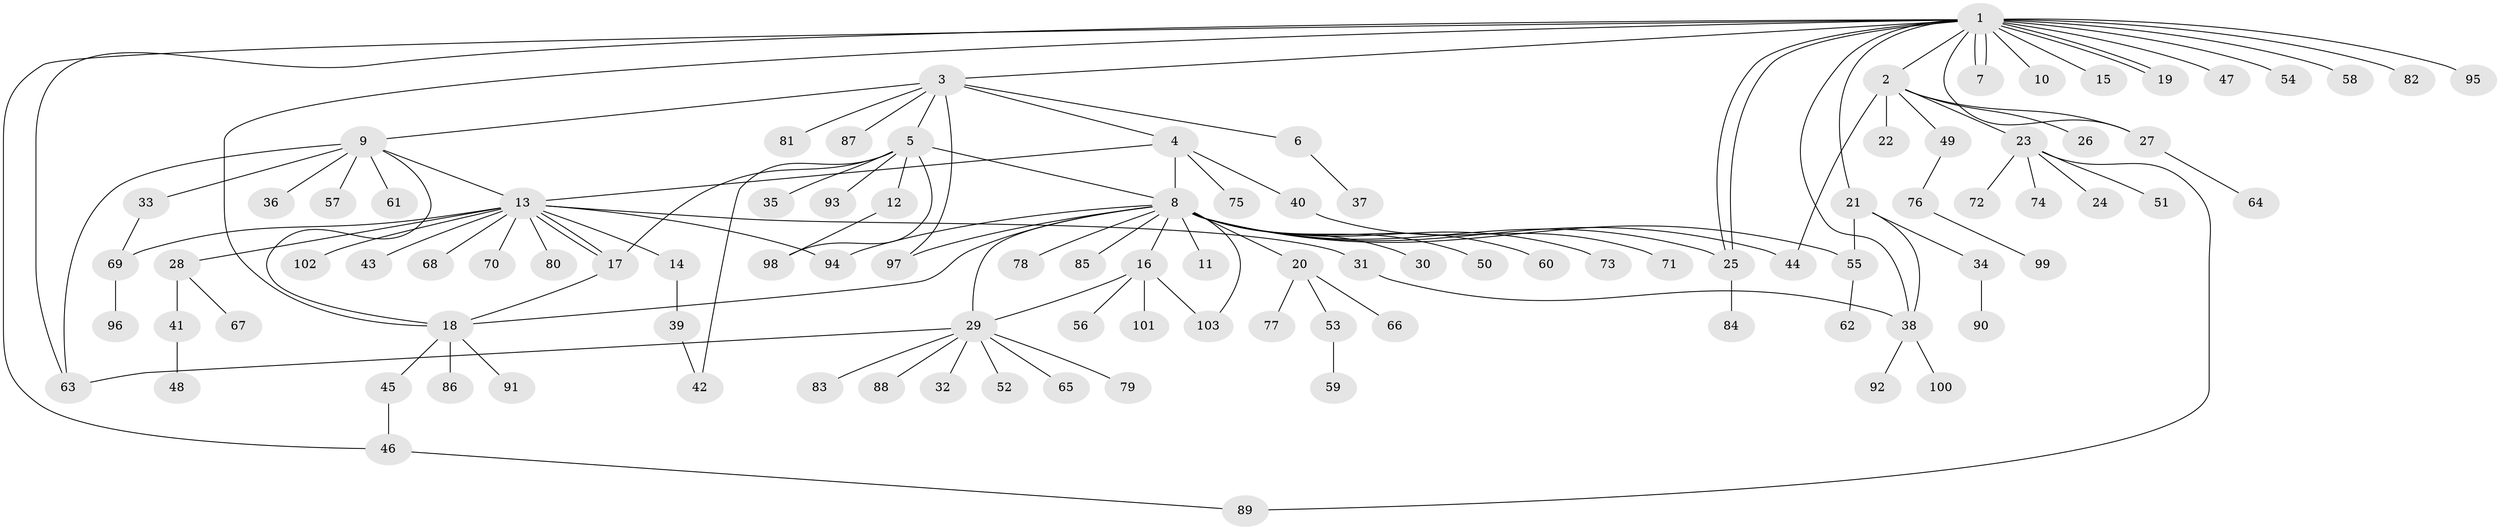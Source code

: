 // Generated by graph-tools (version 1.1) at 2025/01/03/09/25 03:01:50]
// undirected, 103 vertices, 129 edges
graph export_dot {
graph [start="1"]
  node [color=gray90,style=filled];
  1;
  2;
  3;
  4;
  5;
  6;
  7;
  8;
  9;
  10;
  11;
  12;
  13;
  14;
  15;
  16;
  17;
  18;
  19;
  20;
  21;
  22;
  23;
  24;
  25;
  26;
  27;
  28;
  29;
  30;
  31;
  32;
  33;
  34;
  35;
  36;
  37;
  38;
  39;
  40;
  41;
  42;
  43;
  44;
  45;
  46;
  47;
  48;
  49;
  50;
  51;
  52;
  53;
  54;
  55;
  56;
  57;
  58;
  59;
  60;
  61;
  62;
  63;
  64;
  65;
  66;
  67;
  68;
  69;
  70;
  71;
  72;
  73;
  74;
  75;
  76;
  77;
  78;
  79;
  80;
  81;
  82;
  83;
  84;
  85;
  86;
  87;
  88;
  89;
  90;
  91;
  92;
  93;
  94;
  95;
  96;
  97;
  98;
  99;
  100;
  101;
  102;
  103;
  1 -- 2;
  1 -- 3;
  1 -- 7;
  1 -- 7;
  1 -- 10;
  1 -- 15;
  1 -- 18;
  1 -- 19;
  1 -- 19;
  1 -- 21;
  1 -- 25;
  1 -- 25;
  1 -- 27;
  1 -- 38;
  1 -- 46;
  1 -- 47;
  1 -- 54;
  1 -- 58;
  1 -- 63;
  1 -- 82;
  1 -- 95;
  2 -- 22;
  2 -- 23;
  2 -- 26;
  2 -- 27;
  2 -- 44;
  2 -- 49;
  3 -- 4;
  3 -- 5;
  3 -- 6;
  3 -- 9;
  3 -- 81;
  3 -- 87;
  3 -- 97;
  4 -- 8;
  4 -- 13;
  4 -- 40;
  4 -- 75;
  5 -- 8;
  5 -- 12;
  5 -- 17;
  5 -- 35;
  5 -- 42;
  5 -- 93;
  5 -- 98;
  6 -- 37;
  8 -- 11;
  8 -- 16;
  8 -- 18;
  8 -- 20;
  8 -- 25;
  8 -- 29;
  8 -- 30;
  8 -- 44;
  8 -- 50;
  8 -- 55;
  8 -- 60;
  8 -- 73;
  8 -- 78;
  8 -- 85;
  8 -- 94;
  8 -- 97;
  8 -- 103;
  9 -- 13;
  9 -- 18;
  9 -- 33;
  9 -- 36;
  9 -- 57;
  9 -- 61;
  9 -- 63;
  12 -- 98;
  13 -- 14;
  13 -- 17;
  13 -- 17;
  13 -- 28;
  13 -- 31;
  13 -- 43;
  13 -- 68;
  13 -- 69;
  13 -- 70;
  13 -- 80;
  13 -- 94;
  13 -- 102;
  14 -- 39;
  16 -- 29;
  16 -- 56;
  16 -- 101;
  16 -- 103;
  17 -- 18;
  18 -- 45;
  18 -- 86;
  18 -- 91;
  20 -- 53;
  20 -- 66;
  20 -- 77;
  21 -- 34;
  21 -- 38;
  21 -- 55;
  23 -- 24;
  23 -- 51;
  23 -- 72;
  23 -- 74;
  23 -- 89;
  25 -- 84;
  27 -- 64;
  28 -- 41;
  28 -- 67;
  29 -- 32;
  29 -- 52;
  29 -- 63;
  29 -- 65;
  29 -- 79;
  29 -- 83;
  29 -- 88;
  31 -- 38;
  33 -- 69;
  34 -- 90;
  38 -- 92;
  38 -- 100;
  39 -- 42;
  40 -- 71;
  41 -- 48;
  45 -- 46;
  46 -- 89;
  49 -- 76;
  53 -- 59;
  55 -- 62;
  69 -- 96;
  76 -- 99;
}
